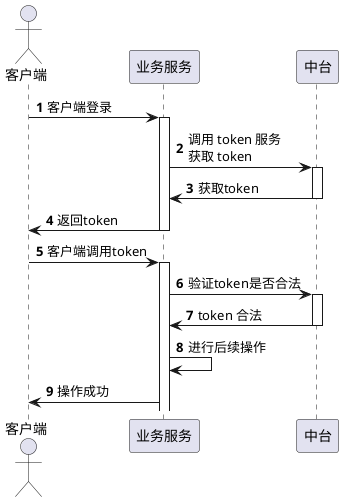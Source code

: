 @startuml
'https://plantuml.com/activity-diagram-beta

autonumber
actor 客户端 as web
participant 业务服务 as back
participant 中台 as cent

web -> back ++: 客户端登录
back -> cent++: 调用 token 服务\n获取 token
back <- cent--: 获取token
web <- back --: 返回token

web -> back ++: 客户端调用token
back -> cent++: 验证token是否合法
back <- cent--: token 合法
back -> back:   进行后续操作
web <- back :   操作成功
@enduml
